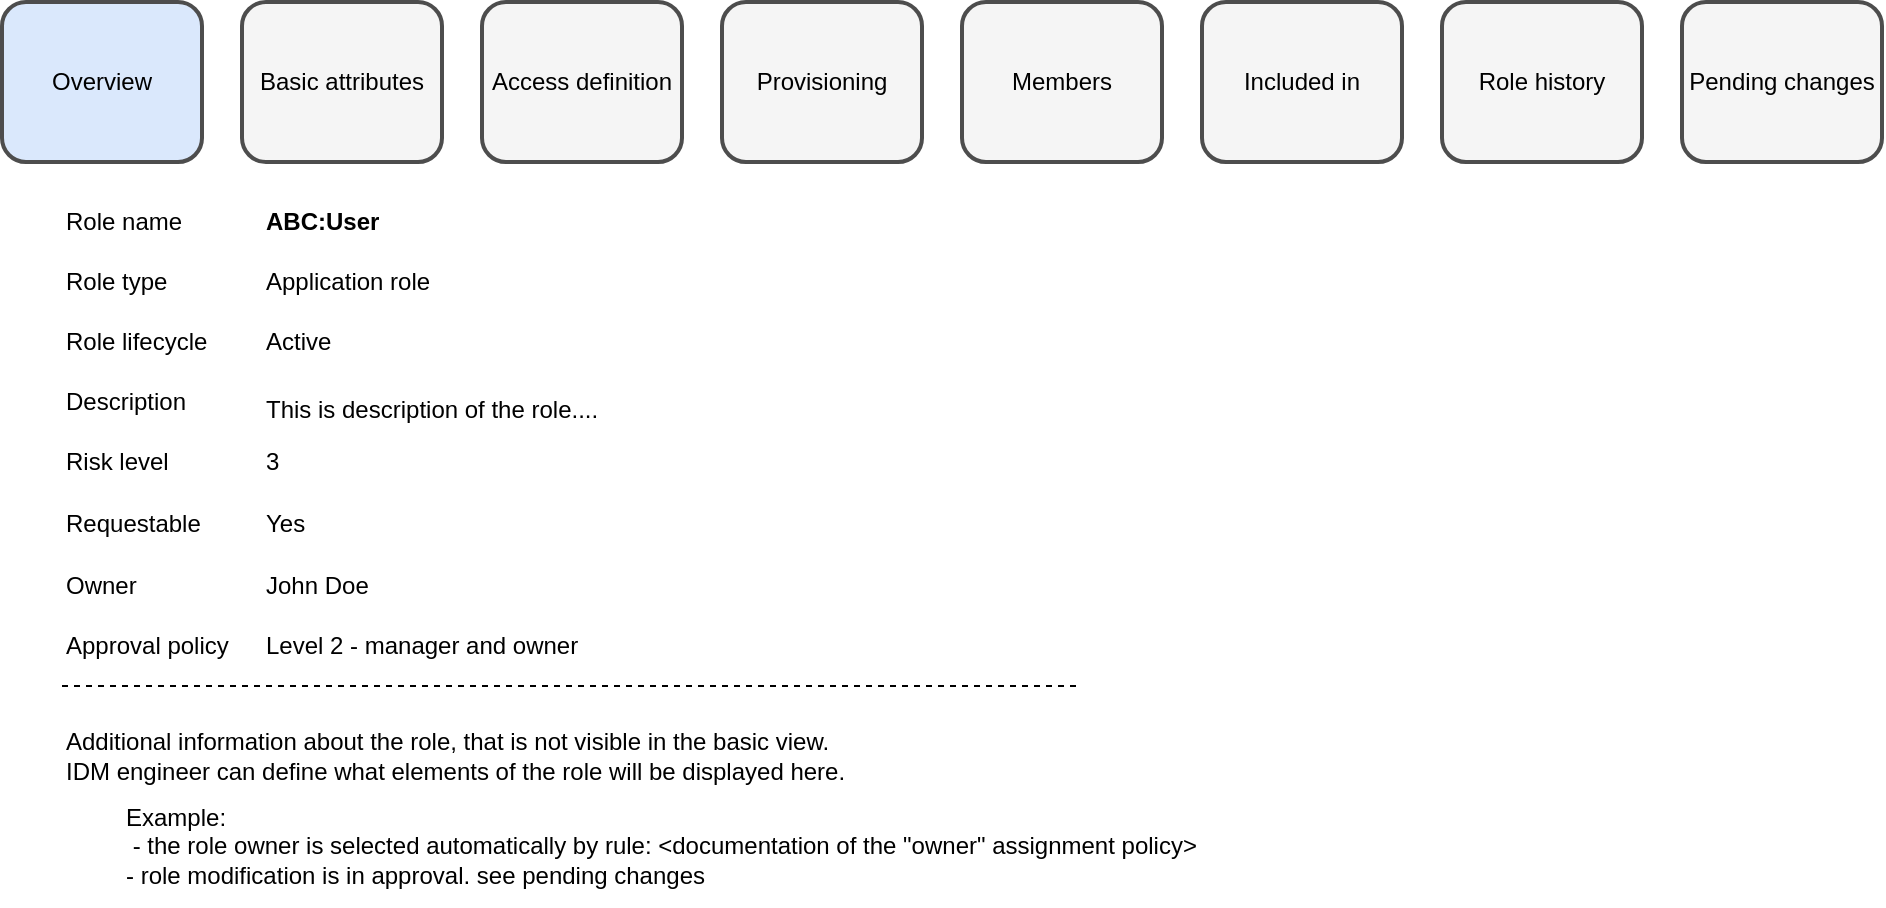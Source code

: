 <mxfile version="22.0.3" type="device" pages="8">
  <diagram id="3A87whFvk-pIjwNuYbik" name="overview">
    <mxGraphModel dx="2058" dy="1180" grid="1" gridSize="10" guides="1" tooltips="1" connect="1" arrows="1" fold="1" page="1" pageScale="1" pageWidth="1169" pageHeight="827" math="0" shadow="0">
      <root>
        <mxCell id="0" />
        <mxCell id="1" parent="0" />
        <mxCell id="1G-eFZSkNAMvVthV0UeM-1" value="Basic attributes" style="rounded=1;whiteSpace=wrap;html=1;strokeWidth=2;fillColor=#F5F5F5;strokeColor=#4D4D4D;" parent="1" vertex="1">
          <mxGeometry x="250" y="110" width="100" height="80" as="geometry" />
        </mxCell>
        <mxCell id="1G-eFZSkNAMvVthV0UeM-2" value="Access definition" style="rounded=1;whiteSpace=wrap;html=1;fillColor=#F5F5F5;strokeColor=#4D4D4D;strokeWidth=2;" parent="1" vertex="1">
          <mxGeometry x="370" y="110" width="100" height="80" as="geometry" />
        </mxCell>
        <mxCell id="1G-eFZSkNAMvVthV0UeM-3" value="Members" style="rounded=1;whiteSpace=wrap;html=1;fillColor=#F5F5F5;strokeColor=#4D4D4D;strokeWidth=2;" parent="1" vertex="1">
          <mxGeometry x="610" y="110" width="100" height="80" as="geometry" />
        </mxCell>
        <mxCell id="1G-eFZSkNAMvVthV0UeM-4" value="Included in" style="rounded=1;whiteSpace=wrap;html=1;fillColor=#F5F5F5;strokeColor=#4D4D4D;strokeWidth=2;" parent="1" vertex="1">
          <mxGeometry x="730" y="110" width="100" height="80" as="geometry" />
        </mxCell>
        <mxCell id="1G-eFZSkNAMvVthV0UeM-5" value="Role history" style="rounded=1;whiteSpace=wrap;html=1;fillColor=#F5F5F5;strokeColor=#4D4D4D;strokeWidth=2;" parent="1" vertex="1">
          <mxGeometry x="850" y="110" width="100" height="80" as="geometry" />
        </mxCell>
        <mxCell id="1G-eFZSkNAMvVthV0UeM-7" value="Role lifecycle" style="text;html=1;strokeColor=none;fillColor=none;align=left;verticalAlign=middle;whiteSpace=wrap;rounded=0;" parent="1" vertex="1">
          <mxGeometry x="160" y="270" width="90" height="20" as="geometry" />
        </mxCell>
        <mxCell id="1G-eFZSkNAMvVthV0UeM-10" value="Role name" style="text;html=1;strokeColor=none;fillColor=none;align=left;verticalAlign=middle;whiteSpace=wrap;rounded=0;" parent="1" vertex="1">
          <mxGeometry x="160" y="210" width="90" height="20" as="geometry" />
        </mxCell>
        <mxCell id="1G-eFZSkNAMvVthV0UeM-12" value="Description" style="text;html=1;strokeColor=none;fillColor=none;align=left;verticalAlign=middle;whiteSpace=wrap;rounded=0;" parent="1" vertex="1">
          <mxGeometry x="160" y="300" width="90" height="20" as="geometry" />
        </mxCell>
        <mxCell id="1G-eFZSkNAMvVthV0UeM-16" value="Owner" style="text;html=1;strokeColor=none;fillColor=none;align=left;verticalAlign=middle;whiteSpace=wrap;rounded=0;" parent="1" vertex="1">
          <mxGeometry x="160" y="392" width="90" height="20" as="geometry" />
        </mxCell>
        <mxCell id="1G-eFZSkNAMvVthV0UeM-17" value="Risk level" style="text;html=1;strokeColor=none;fillColor=none;align=left;verticalAlign=middle;whiteSpace=wrap;rounded=0;" parent="1" vertex="1">
          <mxGeometry x="160" y="330" width="90" height="20" as="geometry" />
        </mxCell>
        <mxCell id="1G-eFZSkNAMvVthV0UeM-19" value="Role type" style="text;html=1;strokeColor=none;fillColor=none;align=left;verticalAlign=middle;whiteSpace=wrap;rounded=0;" parent="1" vertex="1">
          <mxGeometry x="160" y="240" width="60" height="20" as="geometry" />
        </mxCell>
        <mxCell id="1G-eFZSkNAMvVthV0UeM-23" value="Approval policy" style="text;html=1;strokeColor=none;fillColor=none;align=left;verticalAlign=middle;whiteSpace=wrap;rounded=0;" parent="1" vertex="1">
          <mxGeometry x="160" y="422" width="90" height="20" as="geometry" />
        </mxCell>
        <mxCell id="1G-eFZSkNAMvVthV0UeM-25" value="Provisioning" style="rounded=1;whiteSpace=wrap;html=1;fillColor=#F5F5F5;strokeColor=#4D4D4D;strokeWidth=2;" parent="1" vertex="1">
          <mxGeometry x="490" y="110" width="100" height="80" as="geometry" />
        </mxCell>
        <mxCell id="1G-eFZSkNAMvVthV0UeM-26" value="Requestable" style="text;html=1;strokeColor=none;fillColor=none;align=left;verticalAlign=middle;whiteSpace=wrap;rounded=0;" parent="1" vertex="1">
          <mxGeometry x="160" y="361" width="90" height="20" as="geometry" />
        </mxCell>
        <mxCell id="1G-eFZSkNAMvVthV0UeM-33" value="Overview" style="rounded=1;whiteSpace=wrap;html=1;strokeWidth=2;fillColor=#dae8fc;strokeColor=#4D4D4D;" parent="1" vertex="1">
          <mxGeometry x="130" y="110" width="100" height="80" as="geometry" />
        </mxCell>
        <mxCell id="P50KrbP4HmJZUCIHnPDl-1" value="Pending changes" style="rounded=1;whiteSpace=wrap;html=1;fillColor=#F5F5F5;strokeColor=#4D4D4D;strokeWidth=2;" parent="1" vertex="1">
          <mxGeometry x="970" y="110" width="100" height="80" as="geometry" />
        </mxCell>
        <mxCell id="eciPkCi4O2QeqwqkUotK-1" value="Additional information about the role, that is not visible in the basic view.&lt;br&gt;IDM engineer can define what elements of the role will be displayed here." style="text;html=1;strokeColor=none;fillColor=none;align=left;verticalAlign=middle;whiteSpace=wrap;rounded=0;" parent="1" vertex="1">
          <mxGeometry x="160" y="472" width="400" height="30" as="geometry" />
        </mxCell>
        <mxCell id="eciPkCi4O2QeqwqkUotK-2" value="Example:&lt;br&gt;&amp;nbsp;- the role owner is selected automatically by rule: &amp;lt;documentation of the &quot;owner&quot; assignment policy&amp;gt;&lt;br&gt;- role modification is in approval. see pending changes" style="text;html=1;strokeColor=none;fillColor=none;align=left;verticalAlign=middle;whiteSpace=wrap;rounded=0;" parent="1" vertex="1">
          <mxGeometry x="190" y="502" width="580" height="60" as="geometry" />
        </mxCell>
        <mxCell id="3fYDQILZJDud57Zzu992-1" value="" style="endArrow=none;dashed=1;html=1;rounded=0;" parent="1" edge="1">
          <mxGeometry width="50" height="50" relative="1" as="geometry">
            <mxPoint x="160" y="452" as="sourcePoint" />
            <mxPoint x="670" y="452" as="targetPoint" />
          </mxGeometry>
        </mxCell>
        <mxCell id="WzB7jxbugxswglh3kRuK-1" value="ABC:User" style="text;html=1;strokeColor=none;fillColor=none;align=left;verticalAlign=middle;whiteSpace=wrap;rounded=0;fontStyle=1" vertex="1" parent="1">
          <mxGeometry x="260" y="210" width="90" height="20" as="geometry" />
        </mxCell>
        <mxCell id="WzB7jxbugxswglh3kRuK-2" value="Application role" style="text;html=1;strokeColor=none;fillColor=none;align=left;verticalAlign=middle;whiteSpace=wrap;rounded=0;fontStyle=0" vertex="1" parent="1">
          <mxGeometry x="260" y="240" width="120" height="20" as="geometry" />
        </mxCell>
        <mxCell id="WzB7jxbugxswglh3kRuK-3" value="Active" style="text;html=1;strokeColor=none;fillColor=none;align=left;verticalAlign=middle;whiteSpace=wrap;rounded=0;fontStyle=0" vertex="1" parent="1">
          <mxGeometry x="260" y="270" width="120" height="20" as="geometry" />
        </mxCell>
        <mxCell id="WzB7jxbugxswglh3kRuK-4" value="This is description of the role...." style="text;html=1;strokeColor=none;fillColor=none;align=left;verticalAlign=top;whiteSpace=wrap;rounded=0;" vertex="1" parent="1">
          <mxGeometry x="260" y="300" width="400" height="50" as="geometry" />
        </mxCell>
        <mxCell id="WzB7jxbugxswglh3kRuK-5" value="Yes" style="text;html=1;strokeColor=none;fillColor=none;align=left;verticalAlign=middle;whiteSpace=wrap;rounded=0;" vertex="1" parent="1">
          <mxGeometry x="260" y="361" width="90" height="20" as="geometry" />
        </mxCell>
        <mxCell id="WzB7jxbugxswglh3kRuK-6" value="John Doe" style="text;html=1;strokeColor=none;fillColor=none;align=left;verticalAlign=middle;whiteSpace=wrap;rounded=0;" vertex="1" parent="1">
          <mxGeometry x="260" y="392" width="90" height="20" as="geometry" />
        </mxCell>
        <mxCell id="WzB7jxbugxswglh3kRuK-7" value="Level 2 - manager and owner" style="text;html=1;strokeColor=none;fillColor=none;align=left;verticalAlign=middle;whiteSpace=wrap;rounded=0;" vertex="1" parent="1">
          <mxGeometry x="260" y="422" width="220" height="20" as="geometry" />
        </mxCell>
        <mxCell id="WzB7jxbugxswglh3kRuK-9" value="3" style="text;html=1;strokeColor=none;fillColor=none;align=left;verticalAlign=middle;whiteSpace=wrap;rounded=0;" vertex="1" parent="1">
          <mxGeometry x="260" y="330" width="90" height="20" as="geometry" />
        </mxCell>
      </root>
    </mxGraphModel>
  </diagram>
  <diagram name="basic" id="6OC0i7sXF7R7en5TQ4EK">
    <mxGraphModel dx="2058" dy="1180" grid="1" gridSize="10" guides="1" tooltips="1" connect="1" arrows="1" fold="1" page="1" pageScale="1" pageWidth="1169" pageHeight="827" math="0" shadow="0">
      <root>
        <mxCell id="0" />
        <mxCell id="1" parent="0" />
        <mxCell id="aLiUqm1xqDws6lzNXrsL-12" value="Role lifecycle" style="text;html=1;strokeColor=none;fillColor=none;align=left;verticalAlign=middle;whiteSpace=wrap;rounded=0;" parent="1" vertex="1">
          <mxGeometry x="160" y="270" width="90" height="20" as="geometry" />
        </mxCell>
        <mxCell id="aLiUqm1xqDws6lzNXrsL-18" value="Role name" style="text;html=1;strokeColor=none;fillColor=none;align=left;verticalAlign=middle;whiteSpace=wrap;rounded=0;" parent="1" vertex="1">
          <mxGeometry x="160" y="210" width="90" height="20" as="geometry" />
        </mxCell>
        <mxCell id="aLiUqm1xqDws6lzNXrsL-19" value="" style="rounded=0;whiteSpace=wrap;html=1;" parent="1" vertex="1">
          <mxGeometry x="260" y="210" width="400" height="20" as="geometry" />
        </mxCell>
        <mxCell id="aLiUqm1xqDws6lzNXrsL-20" value="Description" style="text;html=1;strokeColor=none;fillColor=none;align=left;verticalAlign=middle;whiteSpace=wrap;rounded=0;" parent="1" vertex="1">
          <mxGeometry x="160" y="300" width="90" height="20" as="geometry" />
        </mxCell>
        <mxCell id="aLiUqm1xqDws6lzNXrsL-21" value="" style="rounded=0;whiteSpace=wrap;html=1;" parent="1" vertex="1">
          <mxGeometry x="260" y="300" width="400" height="50" as="geometry" />
        </mxCell>
        <mxCell id="aLiUqm1xqDws6lzNXrsL-22" value="Environment" style="text;html=1;strokeColor=none;fillColor=none;align=left;verticalAlign=middle;whiteSpace=wrap;rounded=0;fontColor=#C6C6C6;" parent="1" vertex="1">
          <mxGeometry x="160" y="359" width="90" height="20" as="geometry" />
        </mxCell>
        <mxCell id="aLiUqm1xqDws6lzNXrsL-23" value="" style="rounded=0;whiteSpace=wrap;html=1;fontColor=#C6C6C6;strokeColor=#C6C6C6;" parent="1" vertex="1">
          <mxGeometry x="260" y="359" width="400" height="20" as="geometry" />
        </mxCell>
        <mxCell id="aLiUqm1xqDws6lzNXrsL-24" value="Owner" style="text;html=1;strokeColor=none;fillColor=none;align=left;verticalAlign=middle;whiteSpace=wrap;rounded=0;" parent="1" vertex="1">
          <mxGeometry x="160" y="389" width="90" height="20" as="geometry" />
        </mxCell>
        <mxCell id="aLiUqm1xqDws6lzNXrsL-28" value="Risk level" style="text;html=1;strokeColor=none;fillColor=none;align=left;verticalAlign=middle;whiteSpace=wrap;rounded=0;" parent="1" vertex="1">
          <mxGeometry x="160" y="449" width="90" height="20" as="geometry" />
        </mxCell>
        <mxCell id="aLiUqm1xqDws6lzNXrsL-29" value="" style="rounded=0;whiteSpace=wrap;html=1;" parent="1" vertex="1">
          <mxGeometry x="260" y="449" width="400" height="20" as="geometry" />
        </mxCell>
        <mxCell id="aLiUqm1xqDws6lzNXrsL-32" value="Role type" style="text;html=1;strokeColor=none;fillColor=none;align=left;verticalAlign=middle;whiteSpace=wrap;rounded=0;" parent="1" vertex="1">
          <mxGeometry x="160" y="240" width="60" height="20" as="geometry" />
        </mxCell>
        <mxCell id="aLiUqm1xqDws6lzNXrsL-33" value="&lt;font color=&quot;#4d4d4d&quot; style=&quot;font-size: 9px;&quot;&gt;&lt;sub&gt;Role archetype&lt;/sub&gt;&lt;/font&gt;" style="rounded=0;whiteSpace=wrap;html=1;align=left;strokeColor=#E6E6E6;" parent="1" vertex="1">
          <mxGeometry x="260" y="240" width="400" height="20" as="geometry" />
        </mxCell>
        <mxCell id="aLiUqm1xqDws6lzNXrsL-34" value="&lt;font color=&quot;#4d4d4d&quot; style=&quot;font-size: 9px;&quot;&gt;&lt;sub&gt;Lifecycle state&lt;/sub&gt;&lt;/font&gt;" style="rounded=0;whiteSpace=wrap;html=1;align=left;strokeColor=#E6E6E6;" parent="1" vertex="1">
          <mxGeometry x="260" y="270" width="400" height="20" as="geometry" />
        </mxCell>
        <mxCell id="aLiUqm1xqDws6lzNXrsL-40" value="Approval policy" style="text;html=1;strokeColor=none;fillColor=none;align=left;verticalAlign=middle;whiteSpace=wrap;rounded=0;" parent="1" vertex="1">
          <mxGeometry x="160" y="419" width="90" height="20" as="geometry" />
        </mxCell>
        <mxCell id="aLiUqm1xqDws6lzNXrsL-41" value="" style="rounded=0;whiteSpace=wrap;html=1;" parent="1" vertex="1">
          <mxGeometry x="260" y="419" width="400" height="20" as="geometry" />
        </mxCell>
        <mxCell id="SxJc4YhiPrX0EikQRIcs-1" value="Requestable" style="text;html=1;strokeColor=none;fillColor=none;align=left;verticalAlign=middle;whiteSpace=wrap;rounded=0;" parent="1" vertex="1">
          <mxGeometry x="160" y="480" width="90" height="20" as="geometry" />
        </mxCell>
        <mxCell id="SxJc4YhiPrX0EikQRIcs-7" value="" style="group" parent="1" vertex="1" connectable="0">
          <mxGeometry x="260" y="389" width="400" height="20" as="geometry" />
        </mxCell>
        <mxCell id="aLiUqm1xqDws6lzNXrsL-25" value="" style="rounded=0;whiteSpace=wrap;html=1;" parent="SxJc4YhiPrX0EikQRIcs-7" vertex="1">
          <mxGeometry width="400" height="20" as="geometry" />
        </mxCell>
        <mxCell id="SxJc4YhiPrX0EikQRIcs-5" value="" style="triangle;whiteSpace=wrap;html=1;rotation=90;fillColor=#4D4D4D;strokeColor=#4D4D4D;" parent="SxJc4YhiPrX0EikQRIcs-7" vertex="1">
          <mxGeometry x="384.5" y="4" width="9" height="13" as="geometry" />
        </mxCell>
        <mxCell id="SxJc4YhiPrX0EikQRIcs-11" value="" style="group" parent="1" vertex="1" connectable="0">
          <mxGeometry x="260" y="480" width="400" height="20" as="geometry" />
        </mxCell>
        <mxCell id="SxJc4YhiPrX0EikQRIcs-9" value="" style="rounded=0;whiteSpace=wrap;html=1;" parent="SxJc4YhiPrX0EikQRIcs-11" vertex="1">
          <mxGeometry width="400" height="20" as="geometry" />
        </mxCell>
        <mxCell id="SxJc4YhiPrX0EikQRIcs-10" value="" style="triangle;whiteSpace=wrap;html=1;rotation=90;fillColor=#4D4D4D;strokeColor=#4D4D4D;" parent="SxJc4YhiPrX0EikQRIcs-11" vertex="1">
          <mxGeometry x="384.5" y="4" width="9" height="13" as="geometry" />
        </mxCell>
        <mxCell id="675vnASs6G5oi35cF7ge-1" value="Basic attributes" style="rounded=0;whiteSpace=wrap;html=1;strokeWidth=2;fillColor=#D4E1F5;strokeColor=#4D4D4D;" parent="1" vertex="1">
          <mxGeometry x="250" y="110" width="100" height="80" as="geometry" />
        </mxCell>
        <mxCell id="675vnASs6G5oi35cF7ge-2" value="Access definition" style="rounded=0;whiteSpace=wrap;html=1;fillColor=#F5F5F5;strokeColor=#4D4D4D;strokeWidth=2;" parent="1" vertex="1">
          <mxGeometry x="370" y="110" width="100" height="80" as="geometry" />
        </mxCell>
        <mxCell id="675vnASs6G5oi35cF7ge-3" value="Members" style="rounded=0;whiteSpace=wrap;html=1;fillColor=#F5F5F5;strokeColor=#4D4D4D;strokeWidth=2;" parent="1" vertex="1">
          <mxGeometry x="610" y="110" width="100" height="80" as="geometry" />
        </mxCell>
        <mxCell id="675vnASs6G5oi35cF7ge-4" value="Assigned in" style="rounded=0;whiteSpace=wrap;html=1;fillColor=#F5F5F5;strokeColor=#4D4D4D;strokeWidth=2;" parent="1" vertex="1">
          <mxGeometry x="730" y="110" width="100" height="80" as="geometry" />
        </mxCell>
        <mxCell id="675vnASs6G5oi35cF7ge-5" value="Role history" style="rounded=0;whiteSpace=wrap;html=1;fillColor=#F5F5F5;strokeColor=#4D4D4D;strokeWidth=2;" parent="1" vertex="1">
          <mxGeometry x="850" y="110" width="100" height="80" as="geometry" />
        </mxCell>
        <mxCell id="675vnASs6G5oi35cF7ge-6" value="" style="endArrow=none;html=1;rounded=0;exitX=0;exitY=1;exitDx=0;exitDy=0;entryX=0;entryY=0;entryDx=0;entryDy=0;strokeWidth=2;" parent="1" source="675vnASs6G5oi35cF7ge-1" target="675vnASs6G5oi35cF7ge-1" edge="1">
          <mxGeometry width="50" height="50" relative="1" as="geometry">
            <mxPoint x="310" y="60" as="sourcePoint" />
            <mxPoint x="420" y="20" as="targetPoint" />
          </mxGeometry>
        </mxCell>
        <mxCell id="675vnASs6G5oi35cF7ge-7" value="Provisioning" style="rounded=0;whiteSpace=wrap;html=1;fillColor=#F5F5F5;strokeColor=#4D4D4D;strokeWidth=2;" parent="1" vertex="1">
          <mxGeometry x="490" y="110" width="100" height="80" as="geometry" />
        </mxCell>
        <mxCell id="675vnASs6G5oi35cF7ge-8" value="Overview" style="rounded=0;whiteSpace=wrap;html=1;strokeWidth=2;fillColor=#F5F5F5;strokeColor=#4D4D4D;" parent="1" vertex="1">
          <mxGeometry x="130" y="110" width="100" height="80" as="geometry" />
        </mxCell>
        <mxCell id="675vnASs6G5oi35cF7ge-9" value="Pending changes" style="rounded=0;whiteSpace=wrap;html=1;fillColor=#F5F5F5;strokeColor=#4D4D4D;strokeWidth=2;" parent="1" vertex="1">
          <mxGeometry x="970" y="110" width="100" height="80" as="geometry" />
        </mxCell>
      </root>
    </mxGraphModel>
  </diagram>
  <diagram id="5NcrntM6kYwPl-JwA5Nx" name="access-definition">
    <mxGraphModel dx="2058" dy="1180" grid="1" gridSize="10" guides="1" tooltips="1" connect="1" arrows="1" fold="1" page="1" pageScale="1" pageWidth="1169" pageHeight="827" math="0" shadow="0">
      <root>
        <mxCell id="0" />
        <mxCell id="1" parent="0" />
        <mxCell id="RwpUULHC08I6sktSR453-1" value="Basic attributes" style="rounded=0;whiteSpace=wrap;html=1;strokeWidth=2;fillColor=#F5F5F5;strokeColor=#4D4D4D;" parent="1" vertex="1">
          <mxGeometry x="250" y="110" width="100" height="80" as="geometry" />
        </mxCell>
        <mxCell id="RwpUULHC08I6sktSR453-2" value="Access definition" style="rounded=0;whiteSpace=wrap;html=1;fillColor=#D4E1F5;strokeColor=#4D4D4D;strokeWidth=2;" parent="1" vertex="1">
          <mxGeometry x="370" y="110" width="100" height="80" as="geometry" />
        </mxCell>
        <mxCell id="RwpUULHC08I6sktSR453-3" value="Members" style="rounded=0;whiteSpace=wrap;html=1;fillColor=#F5F5F5;strokeColor=#4D4D4D;strokeWidth=2;" parent="1" vertex="1">
          <mxGeometry x="610" y="110" width="100" height="80" as="geometry" />
        </mxCell>
        <mxCell id="RwpUULHC08I6sktSR453-4" value="Assigned in" style="rounded=0;whiteSpace=wrap;html=1;fillColor=#F5F5F5;strokeColor=#4D4D4D;strokeWidth=2;" parent="1" vertex="1">
          <mxGeometry x="730" y="110" width="100" height="80" as="geometry" />
        </mxCell>
        <mxCell id="RwpUULHC08I6sktSR453-5" value="Role history" style="rounded=0;whiteSpace=wrap;html=1;fillColor=#F5F5F5;strokeColor=#4D4D4D;strokeWidth=2;" parent="1" vertex="1">
          <mxGeometry x="850" y="110" width="100" height="80" as="geometry" />
        </mxCell>
        <mxCell id="RwpUULHC08I6sktSR453-6" value="" style="endArrow=none;html=1;rounded=0;exitX=0;exitY=1;exitDx=0;exitDy=0;entryX=0;entryY=0;entryDx=0;entryDy=0;strokeWidth=2;" parent="1" source="RwpUULHC08I6sktSR453-1" target="RwpUULHC08I6sktSR453-1" edge="1">
          <mxGeometry width="50" height="50" relative="1" as="geometry">
            <mxPoint x="310" y="60" as="sourcePoint" />
            <mxPoint x="420" y="20" as="targetPoint" />
          </mxGeometry>
        </mxCell>
        <mxCell id="RwpUULHC08I6sktSR453-7" value="Provisioning" style="rounded=0;whiteSpace=wrap;html=1;fillColor=#F5F5F5;strokeColor=#4D4D4D;strokeWidth=2;" parent="1" vertex="1">
          <mxGeometry x="490" y="110" width="100" height="80" as="geometry" />
        </mxCell>
        <mxCell id="RwpUULHC08I6sktSR453-8" value="Overview" style="rounded=0;whiteSpace=wrap;html=1;strokeWidth=2;fillColor=#F5F5F5;strokeColor=#4D4D4D;" parent="1" vertex="1">
          <mxGeometry x="130" y="110" width="100" height="80" as="geometry" />
        </mxCell>
        <mxCell id="RwpUULHC08I6sktSR453-9" value="Pending changes" style="rounded=0;whiteSpace=wrap;html=1;fillColor=#F5F5F5;strokeColor=#4D4D4D;strokeWidth=2;" parent="1" vertex="1">
          <mxGeometry x="970" y="110" width="100" height="80" as="geometry" />
        </mxCell>
      </root>
    </mxGraphModel>
  </diagram>
  <diagram id="JSM2O8C8AMMXaxiMn6yI" name="provisioning">
    <mxGraphModel dx="1659" dy="957" grid="1" gridSize="10" guides="1" tooltips="1" connect="1" arrows="1" fold="1" page="1" pageScale="1" pageWidth="1169" pageHeight="827" math="0" shadow="0">
      <root>
        <mxCell id="0" />
        <mxCell id="1" parent="0" />
        <mxCell id="OPdDVUqIqTezUAEAC0Pu-1" value="Basic attributes" style="rounded=0;whiteSpace=wrap;html=1;strokeWidth=2;fillColor=#F5F5F5;strokeColor=#4D4D4D;" vertex="1" parent="1">
          <mxGeometry x="250" y="110" width="100" height="80" as="geometry" />
        </mxCell>
        <mxCell id="OPdDVUqIqTezUAEAC0Pu-2" value="Access definition" style="rounded=0;whiteSpace=wrap;html=1;fillColor=#F5F5F5;strokeColor=#4D4D4D;strokeWidth=2;" vertex="1" parent="1">
          <mxGeometry x="370" y="110" width="100" height="80" as="geometry" />
        </mxCell>
        <mxCell id="OPdDVUqIqTezUAEAC0Pu-3" value="Members" style="rounded=0;whiteSpace=wrap;html=1;fillColor=#F5F5F5;strokeColor=#4D4D4D;strokeWidth=2;" vertex="1" parent="1">
          <mxGeometry x="610" y="110" width="100" height="80" as="geometry" />
        </mxCell>
        <mxCell id="OPdDVUqIqTezUAEAC0Pu-4" value="Assigned in" style="rounded=0;whiteSpace=wrap;html=1;fillColor=#F5F5F5;strokeColor=#4D4D4D;strokeWidth=2;" vertex="1" parent="1">
          <mxGeometry x="730" y="110" width="100" height="80" as="geometry" />
        </mxCell>
        <mxCell id="OPdDVUqIqTezUAEAC0Pu-5" value="Role history" style="rounded=0;whiteSpace=wrap;html=1;fillColor=#F5F5F5;strokeColor=#4D4D4D;strokeWidth=2;" vertex="1" parent="1">
          <mxGeometry x="850" y="110" width="100" height="80" as="geometry" />
        </mxCell>
        <mxCell id="OPdDVUqIqTezUAEAC0Pu-6" value="" style="endArrow=none;html=1;rounded=0;exitX=0;exitY=1;exitDx=0;exitDy=0;entryX=0;entryY=0;entryDx=0;entryDy=0;strokeWidth=2;" edge="1" parent="1" source="OPdDVUqIqTezUAEAC0Pu-1" target="OPdDVUqIqTezUAEAC0Pu-1">
          <mxGeometry width="50" height="50" relative="1" as="geometry">
            <mxPoint x="310" y="60" as="sourcePoint" />
            <mxPoint x="420" y="20" as="targetPoint" />
          </mxGeometry>
        </mxCell>
        <mxCell id="OPdDVUqIqTezUAEAC0Pu-7" value="Provisioning" style="rounded=0;whiteSpace=wrap;html=1;fillColor=#D4E1F5;strokeColor=#4D4D4D;strokeWidth=2;" vertex="1" parent="1">
          <mxGeometry x="490" y="110" width="100" height="80" as="geometry" />
        </mxCell>
        <mxCell id="OPdDVUqIqTezUAEAC0Pu-8" value="Overview" style="rounded=0;whiteSpace=wrap;html=1;strokeWidth=2;fillColor=#F5F5F5;strokeColor=#4D4D4D;" vertex="1" parent="1">
          <mxGeometry x="130" y="110" width="100" height="80" as="geometry" />
        </mxCell>
        <mxCell id="OPdDVUqIqTezUAEAC0Pu-9" value="Pending changes" style="rounded=0;whiteSpace=wrap;html=1;fillColor=#F5F5F5;strokeColor=#4D4D4D;strokeWidth=2;" vertex="1" parent="1">
          <mxGeometry x="970" y="110" width="100" height="80" as="geometry" />
        </mxCell>
      </root>
    </mxGraphModel>
  </diagram>
  <diagram id="s2mof7T__HCFlaoSI8t7" name="members">
    <mxGraphModel dx="1659" dy="957" grid="1" gridSize="10" guides="1" tooltips="1" connect="1" arrows="1" fold="1" page="1" pageScale="1" pageWidth="1169" pageHeight="827" math="0" shadow="0">
      <root>
        <mxCell id="0" />
        <mxCell id="1" parent="0" />
        <mxCell id="VvR9muJ7wtSGbmGnADt1-2" value="&amp;nbsp; &amp;lt;name&amp;gt;&amp;nbsp; &amp;nbsp; &amp;nbsp; &amp;lt;object archetype&amp;gt;&amp;nbsp; &amp;nbsp; &amp;nbsp; &amp;nbsp; &amp;nbsp; &amp;nbsp;&amp;lt;some assignment details - if relevant, relation&amp;gt;" style="rounded=0;whiteSpace=wrap;html=1;strokeColor=#4D4D4D;align=left;" vertex="1" parent="1">
          <mxGeometry x="160" y="280" width="580" height="20" as="geometry" />
        </mxCell>
        <mxCell id="VvR9muJ7wtSGbmGnADt1-3" value="&amp;nbsp; &amp;lt;name&amp;gt;&amp;nbsp; &amp;nbsp; &amp;nbsp; &amp;lt;object archetype&amp;gt;&amp;nbsp; &amp;nbsp; &amp;nbsp; &amp;nbsp; &amp;nbsp; &amp;nbsp;&amp;lt;indirect - via business role XYZ&amp;gt;" style="rounded=0;whiteSpace=wrap;html=1;strokeColor=#4D4D4D;align=left;" vertex="1" parent="1">
          <mxGeometry x="160" y="300" width="580" height="20" as="geometry" />
        </mxCell>
        <mxCell id="VvR9muJ7wtSGbmGnADt1-4" value="" style="rounded=0;whiteSpace=wrap;html=1;strokeColor=#4D4D4D;" vertex="1" parent="1">
          <mxGeometry x="160" y="320" width="580" height="20" as="geometry" />
        </mxCell>
        <mxCell id="VvR9muJ7wtSGbmGnADt1-5" value="" style="rounded=0;whiteSpace=wrap;html=1;strokeColor=#4D4D4D;" vertex="1" parent="1">
          <mxGeometry x="160" y="340" width="580" height="20" as="geometry" />
        </mxCell>
        <mxCell id="VvR9muJ7wtSGbmGnADt1-6" value="" style="rounded=0;whiteSpace=wrap;html=1;strokeColor=#4D4D4D;" vertex="1" parent="1">
          <mxGeometry x="160" y="360" width="580" height="20" as="geometry" />
        </mxCell>
        <mxCell id="VvR9muJ7wtSGbmGnADt1-7" value="" style="rounded=0;whiteSpace=wrap;html=1;strokeColor=#4D4D4D;" vertex="1" parent="1">
          <mxGeometry x="160" y="380" width="580" height="20" as="geometry" />
        </mxCell>
        <mxCell id="VvR9muJ7wtSGbmGnADt1-8" value="" style="rounded=0;whiteSpace=wrap;html=1;strokeColor=#4D4D4D;" vertex="1" parent="1">
          <mxGeometry x="160" y="400" width="580" height="20" as="geometry" />
        </mxCell>
        <mxCell id="VvR9muJ7wtSGbmGnADt1-9" value="" style="rounded=0;whiteSpace=wrap;html=1;strokeColor=#4D4D4D;" vertex="1" parent="1">
          <mxGeometry x="160" y="420" width="580" height="20" as="geometry" />
        </mxCell>
        <mxCell id="VvR9muJ7wtSGbmGnADt1-13" value="&amp;nbsp; &lt;b&gt;Name&lt;/b&gt;&amp;nbsp; &amp;nbsp; &amp;nbsp; &amp;nbsp; &amp;nbsp; &lt;b&gt;Archetype&amp;nbsp; &amp;nbsp; &amp;nbsp; &amp;nbsp; &amp;nbsp; &amp;nbsp; &amp;nbsp; &amp;nbsp; &amp;nbsp; &amp;nbsp; &amp;nbsp; &amp;nbsp;Details&lt;/b&gt;" style="rounded=0;whiteSpace=wrap;html=1;strokeColor=#4D4D4D;align=left;fillColor=#E6E6E6;" vertex="1" parent="1">
          <mxGeometry x="160" y="250" width="580" height="20" as="geometry" />
        </mxCell>
        <mxCell id="f1WM8UxXaKFcT8Bp5Qtk-4" value="&amp;nbsp;Show indirect members" style="dashed=0;labelPosition=right;align=left;shape=mxgraph.gmdl.checkbox;strokeColor=#666666;fillColor=none;strokeWidth=2;sketch=0;html=1;" vertex="1" parent="1">
          <mxGeometry x="680" y="217" width="16" height="16" as="geometry" />
        </mxCell>
        <mxCell id="EmLMDqY3GkQbW_Y0TsN9-1" value="Basic attributes" style="rounded=0;whiteSpace=wrap;html=1;strokeWidth=2;fillColor=#F5F5F5;strokeColor=#4D4D4D;" vertex="1" parent="1">
          <mxGeometry x="250" y="110" width="100" height="80" as="geometry" />
        </mxCell>
        <mxCell id="EmLMDqY3GkQbW_Y0TsN9-2" value="Access definition" style="rounded=0;whiteSpace=wrap;html=1;fillColor=#F5F5F5;strokeColor=#4D4D4D;strokeWidth=2;" vertex="1" parent="1">
          <mxGeometry x="370" y="110" width="100" height="80" as="geometry" />
        </mxCell>
        <mxCell id="EmLMDqY3GkQbW_Y0TsN9-3" value="Members" style="rounded=0;whiteSpace=wrap;html=1;fillColor=#D4E1F5;strokeColor=#4D4D4D;strokeWidth=2;" vertex="1" parent="1">
          <mxGeometry x="610" y="110" width="100" height="80" as="geometry" />
        </mxCell>
        <mxCell id="EmLMDqY3GkQbW_Y0TsN9-4" value="Assigned in" style="rounded=0;whiteSpace=wrap;html=1;fillColor=#F5F5F5;strokeColor=#4D4D4D;strokeWidth=2;" vertex="1" parent="1">
          <mxGeometry x="730" y="110" width="100" height="80" as="geometry" />
        </mxCell>
        <mxCell id="EmLMDqY3GkQbW_Y0TsN9-5" value="Role history" style="rounded=0;whiteSpace=wrap;html=1;fillColor=#F5F5F5;strokeColor=#4D4D4D;strokeWidth=2;" vertex="1" parent="1">
          <mxGeometry x="850" y="110" width="100" height="80" as="geometry" />
        </mxCell>
        <mxCell id="EmLMDqY3GkQbW_Y0TsN9-6" value="" style="endArrow=none;html=1;rounded=0;exitX=0;exitY=1;exitDx=0;exitDy=0;entryX=0;entryY=0;entryDx=0;entryDy=0;strokeWidth=2;" edge="1" parent="1" source="EmLMDqY3GkQbW_Y0TsN9-1" target="EmLMDqY3GkQbW_Y0TsN9-1">
          <mxGeometry width="50" height="50" relative="1" as="geometry">
            <mxPoint x="310" y="60" as="sourcePoint" />
            <mxPoint x="420" y="20" as="targetPoint" />
          </mxGeometry>
        </mxCell>
        <mxCell id="EmLMDqY3GkQbW_Y0TsN9-7" value="Provisioning" style="rounded=0;whiteSpace=wrap;html=1;fillColor=#F5F5F5;strokeColor=#4D4D4D;strokeWidth=2;" vertex="1" parent="1">
          <mxGeometry x="490" y="110" width="100" height="80" as="geometry" />
        </mxCell>
        <mxCell id="EmLMDqY3GkQbW_Y0TsN9-8" value="Overview" style="rounded=0;whiteSpace=wrap;html=1;strokeWidth=2;fillColor=#F5F5F5;strokeColor=#4D4D4D;" vertex="1" parent="1">
          <mxGeometry x="130" y="110" width="100" height="80" as="geometry" />
        </mxCell>
        <mxCell id="EmLMDqY3GkQbW_Y0TsN9-9" value="Pending changes" style="rounded=0;whiteSpace=wrap;html=1;fillColor=#F5F5F5;strokeColor=#4D4D4D;strokeWidth=2;" vertex="1" parent="1">
          <mxGeometry x="970" y="110" width="100" height="80" as="geometry" />
        </mxCell>
      </root>
    </mxGraphModel>
  </diagram>
  <diagram id="leiifyWtwlfsTiSBgW7Y" name="assigned-in">
    <mxGraphModel dx="1659" dy="957" grid="1" gridSize="10" guides="1" tooltips="1" connect="1" arrows="1" fold="1" page="1" pageScale="1" pageWidth="1169" pageHeight="827" math="0" shadow="0">
      <root>
        <mxCell id="0" />
        <mxCell id="1" parent="0" />
        <mxCell id="teErtcYoVNxu3d3Bdi9I-1" value="&amp;nbsp; &amp;lt;name&amp;gt;&amp;nbsp; &amp;nbsp; &amp;nbsp; &amp;lt;object archetype&amp;gt;&amp;nbsp; &amp;nbsp; &amp;nbsp; &amp;nbsp; &amp;nbsp; &amp;nbsp;&amp;lt;some details - if relevant&amp;gt;" style="rounded=0;whiteSpace=wrap;html=1;strokeColor=#4D4D4D;align=left;" vertex="1" parent="1">
          <mxGeometry x="160" y="280" width="580" height="20" as="geometry" />
        </mxCell>
        <mxCell id="teErtcYoVNxu3d3Bdi9I-2" value="" style="rounded=0;whiteSpace=wrap;html=1;strokeColor=#4D4D4D;" vertex="1" parent="1">
          <mxGeometry x="160" y="300" width="580" height="20" as="geometry" />
        </mxCell>
        <mxCell id="teErtcYoVNxu3d3Bdi9I-3" value="" style="rounded=0;whiteSpace=wrap;html=1;strokeColor=#4D4D4D;" vertex="1" parent="1">
          <mxGeometry x="160" y="320" width="580" height="20" as="geometry" />
        </mxCell>
        <mxCell id="teErtcYoVNxu3d3Bdi9I-4" value="" style="rounded=0;whiteSpace=wrap;html=1;strokeColor=#4D4D4D;" vertex="1" parent="1">
          <mxGeometry x="160" y="340" width="580" height="20" as="geometry" />
        </mxCell>
        <mxCell id="teErtcYoVNxu3d3Bdi9I-5" value="" style="rounded=0;whiteSpace=wrap;html=1;strokeColor=#4D4D4D;" vertex="1" parent="1">
          <mxGeometry x="160" y="360" width="580" height="20" as="geometry" />
        </mxCell>
        <mxCell id="teErtcYoVNxu3d3Bdi9I-6" value="" style="rounded=0;whiteSpace=wrap;html=1;strokeColor=#4D4D4D;" vertex="1" parent="1">
          <mxGeometry x="160" y="380" width="580" height="20" as="geometry" />
        </mxCell>
        <mxCell id="teErtcYoVNxu3d3Bdi9I-7" value="" style="rounded=0;whiteSpace=wrap;html=1;strokeColor=#4D4D4D;" vertex="1" parent="1">
          <mxGeometry x="160" y="400" width="580" height="20" as="geometry" />
        </mxCell>
        <mxCell id="teErtcYoVNxu3d3Bdi9I-8" value="" style="rounded=0;whiteSpace=wrap;html=1;strokeColor=#4D4D4D;" vertex="1" parent="1">
          <mxGeometry x="160" y="420" width="580" height="20" as="geometry" />
        </mxCell>
        <mxCell id="teErtcYoVNxu3d3Bdi9I-9" value="&amp;nbsp; &lt;b&gt;Name&lt;/b&gt;&amp;nbsp; &amp;nbsp; &amp;nbsp; &amp;nbsp; &amp;nbsp; &lt;b&gt;Archetype&amp;nbsp; &amp;nbsp; &amp;nbsp; &amp;nbsp; &amp;nbsp; &amp;nbsp; &amp;nbsp; &amp;nbsp; &amp;nbsp; &amp;nbsp; &amp;nbsp; &amp;nbsp;Details&lt;/b&gt;" style="rounded=0;whiteSpace=wrap;html=1;strokeColor=#4D4D4D;align=left;fillColor=#E6E6E6;" vertex="1" parent="1">
          <mxGeometry x="160" y="250" width="580" height="20" as="geometry" />
        </mxCell>
        <mxCell id="teErtcYoVNxu3d3Bdi9I-10" value="Roles" style="rounded=1;whiteSpace=wrap;html=1;" vertex="1" parent="1">
          <mxGeometry x="320" y="210" width="80" height="20" as="geometry" />
        </mxCell>
        <mxCell id="teErtcYoVNxu3d3Bdi9I-11" value="ORGs" style="rounded=1;whiteSpace=wrap;html=1;" vertex="1" parent="1">
          <mxGeometry x="420" y="210" width="80" height="20" as="geometry" />
        </mxCell>
        <mxCell id="teErtcYoVNxu3d3Bdi9I-12" value="Services" style="rounded=1;whiteSpace=wrap;html=1;" vertex="1" parent="1">
          <mxGeometry x="520" y="210" width="80" height="20" as="geometry" />
        </mxCell>
        <mxCell id="V4Y0_hKAOWsCurAbNNER-1" value="Basic attributes" style="rounded=0;whiteSpace=wrap;html=1;strokeWidth=2;fillColor=#F5F5F5;strokeColor=#4D4D4D;" vertex="1" parent="1">
          <mxGeometry x="250" y="110" width="100" height="80" as="geometry" />
        </mxCell>
        <mxCell id="V4Y0_hKAOWsCurAbNNER-2" value="Access definition" style="rounded=0;whiteSpace=wrap;html=1;fillColor=#F5F5F5;strokeColor=#4D4D4D;strokeWidth=2;" vertex="1" parent="1">
          <mxGeometry x="370" y="110" width="100" height="80" as="geometry" />
        </mxCell>
        <mxCell id="V4Y0_hKAOWsCurAbNNER-3" value="Members" style="rounded=0;whiteSpace=wrap;html=1;fillColor=#F5F5F5;strokeColor=#4D4D4D;strokeWidth=2;" vertex="1" parent="1">
          <mxGeometry x="610" y="110" width="100" height="80" as="geometry" />
        </mxCell>
        <mxCell id="V4Y0_hKAOWsCurAbNNER-4" value="Assigned in" style="rounded=0;whiteSpace=wrap;html=1;fillColor=#D4E1F5;strokeColor=#4D4D4D;strokeWidth=2;" vertex="1" parent="1">
          <mxGeometry x="730" y="110" width="100" height="80" as="geometry" />
        </mxCell>
        <mxCell id="V4Y0_hKAOWsCurAbNNER-5" value="Role history" style="rounded=0;whiteSpace=wrap;html=1;fillColor=#F5F5F5;strokeColor=#4D4D4D;strokeWidth=2;" vertex="1" parent="1">
          <mxGeometry x="850" y="110" width="100" height="80" as="geometry" />
        </mxCell>
        <mxCell id="V4Y0_hKAOWsCurAbNNER-6" value="" style="endArrow=none;html=1;rounded=0;exitX=0;exitY=1;exitDx=0;exitDy=0;entryX=0;entryY=0;entryDx=0;entryDy=0;strokeWidth=2;" edge="1" parent="1" source="V4Y0_hKAOWsCurAbNNER-1" target="V4Y0_hKAOWsCurAbNNER-1">
          <mxGeometry width="50" height="50" relative="1" as="geometry">
            <mxPoint x="310" y="60" as="sourcePoint" />
            <mxPoint x="420" y="20" as="targetPoint" />
          </mxGeometry>
        </mxCell>
        <mxCell id="V4Y0_hKAOWsCurAbNNER-7" value="Provisioning" style="rounded=0;whiteSpace=wrap;html=1;fillColor=#F5F5F5;strokeColor=#4D4D4D;strokeWidth=2;" vertex="1" parent="1">
          <mxGeometry x="490" y="110" width="100" height="80" as="geometry" />
        </mxCell>
        <mxCell id="V4Y0_hKAOWsCurAbNNER-8" value="Overview" style="rounded=0;whiteSpace=wrap;html=1;strokeWidth=2;fillColor=#F5F5F5;strokeColor=#4D4D4D;" vertex="1" parent="1">
          <mxGeometry x="130" y="110" width="100" height="80" as="geometry" />
        </mxCell>
        <mxCell id="V4Y0_hKAOWsCurAbNNER-9" value="Pending changes" style="rounded=0;whiteSpace=wrap;html=1;fillColor=#F5F5F5;strokeColor=#4D4D4D;strokeWidth=2;" vertex="1" parent="1">
          <mxGeometry x="970" y="110" width="100" height="80" as="geometry" />
        </mxCell>
      </root>
    </mxGraphModel>
  </diagram>
  <diagram id="zT7Xrl8V1M0wnKvTU67p" name="role-history">
    <mxGraphModel dx="1659" dy="957" grid="1" gridSize="10" guides="1" tooltips="1" connect="1" arrows="1" fold="1" page="1" pageScale="1" pageWidth="1169" pageHeight="827" math="0" shadow="0">
      <root>
        <mxCell id="0" />
        <mxCell id="1" parent="0" />
        <mxCell id="FnzbMgE23DQKNhxJHJuP-3" value="Audit deltas display (business view).&amp;nbsp;&lt;br&gt;Not displaying members modifications." style="rounded=0;whiteSpace=wrap;html=1;" vertex="1" parent="1">
          <mxGeometry x="160" y="280" width="490" height="140" as="geometry" />
        </mxCell>
        <mxCell id="rFOPR4jEu-n4yMi2oOr3-1" value="Basic attributes" style="rounded=0;whiteSpace=wrap;html=1;strokeWidth=2;fillColor=#F5F5F5;strokeColor=#4D4D4D;" vertex="1" parent="1">
          <mxGeometry x="250" y="110" width="100" height="80" as="geometry" />
        </mxCell>
        <mxCell id="rFOPR4jEu-n4yMi2oOr3-2" value="Access definition" style="rounded=0;whiteSpace=wrap;html=1;fillColor=#F5F5F5;strokeColor=#4D4D4D;strokeWidth=2;" vertex="1" parent="1">
          <mxGeometry x="370" y="110" width="100" height="80" as="geometry" />
        </mxCell>
        <mxCell id="rFOPR4jEu-n4yMi2oOr3-3" value="Members" style="rounded=0;whiteSpace=wrap;html=1;fillColor=#F5F5F5;strokeColor=#4D4D4D;strokeWidth=2;" vertex="1" parent="1">
          <mxGeometry x="610" y="110" width="100" height="80" as="geometry" />
        </mxCell>
        <mxCell id="rFOPR4jEu-n4yMi2oOr3-4" value="Assigned in" style="rounded=0;whiteSpace=wrap;html=1;fillColor=#F5F5F5;strokeColor=#4D4D4D;strokeWidth=2;" vertex="1" parent="1">
          <mxGeometry x="730" y="110" width="100" height="80" as="geometry" />
        </mxCell>
        <mxCell id="rFOPR4jEu-n4yMi2oOr3-5" value="Role history" style="rounded=0;whiteSpace=wrap;html=1;fillColor=#D4E1F5;strokeColor=#4D4D4D;strokeWidth=2;" vertex="1" parent="1">
          <mxGeometry x="850" y="110" width="100" height="80" as="geometry" />
        </mxCell>
        <mxCell id="rFOPR4jEu-n4yMi2oOr3-6" value="" style="endArrow=none;html=1;rounded=0;exitX=0;exitY=1;exitDx=0;exitDy=0;entryX=0;entryY=0;entryDx=0;entryDy=0;strokeWidth=2;" edge="1" parent="1" source="rFOPR4jEu-n4yMi2oOr3-1" target="rFOPR4jEu-n4yMi2oOr3-1">
          <mxGeometry width="50" height="50" relative="1" as="geometry">
            <mxPoint x="310" y="60" as="sourcePoint" />
            <mxPoint x="420" y="20" as="targetPoint" />
          </mxGeometry>
        </mxCell>
        <mxCell id="rFOPR4jEu-n4yMi2oOr3-7" value="Provisioning" style="rounded=0;whiteSpace=wrap;html=1;fillColor=#F5F5F5;strokeColor=#4D4D4D;strokeWidth=2;" vertex="1" parent="1">
          <mxGeometry x="490" y="110" width="100" height="80" as="geometry" />
        </mxCell>
        <mxCell id="rFOPR4jEu-n4yMi2oOr3-8" value="Overview" style="rounded=0;whiteSpace=wrap;html=1;strokeWidth=2;fillColor=#F5F5F5;strokeColor=#4D4D4D;" vertex="1" parent="1">
          <mxGeometry x="130" y="110" width="100" height="80" as="geometry" />
        </mxCell>
        <mxCell id="rFOPR4jEu-n4yMi2oOr3-9" value="Pending changes" style="rounded=0;whiteSpace=wrap;html=1;fillColor=#F5F5F5;strokeColor=#4D4D4D;strokeWidth=2;" vertex="1" parent="1">
          <mxGeometry x="970" y="110" width="100" height="80" as="geometry" />
        </mxCell>
        <mxCell id="J9H3NsN-jdkuBH51eTLE-1" value="Role modifications" style="text;html=1;strokeColor=none;fillColor=none;align=center;verticalAlign=middle;whiteSpace=wrap;rounded=0;" vertex="1" parent="1">
          <mxGeometry x="140" y="250" width="130" height="20" as="geometry" />
        </mxCell>
        <mxCell id="J9H3NsN-jdkuBH51eTLE-2" value="Role approval history" style="text;html=1;strokeColor=none;fillColor=none;align=center;verticalAlign=middle;whiteSpace=wrap;rounded=0;" vertex="1" parent="1">
          <mxGeometry x="140" y="440" width="130" height="20" as="geometry" />
        </mxCell>
        <mxCell id="J9H3NsN-jdkuBH51eTLE-3" value="History od cases related to approval of changes of the role. Here also modification of governance users." style="rounded=0;whiteSpace=wrap;html=1;" vertex="1" parent="1">
          <mxGeometry x="160" y="470" width="490" height="140" as="geometry" />
        </mxCell>
      </root>
    </mxGraphModel>
  </diagram>
  <diagram id="Lxs1k3YhjEhpeK2rrv-t" name="pending-changes">
    <mxGraphModel dx="2074" dy="1196" grid="1" gridSize="10" guides="1" tooltips="1" connect="1" arrows="1" fold="1" page="1" pageScale="1" pageWidth="1169" pageHeight="827" math="0" shadow="0">
      <root>
        <mxCell id="0" />
        <mxCell id="1" parent="0" />
        <mxCell id="e5ycstSv9kmgy_4sM8i_-1" value="Basic attributes" style="rounded=0;whiteSpace=wrap;html=1;strokeWidth=2;fillColor=#F5F5F5;strokeColor=#4D4D4D;" vertex="1" parent="1">
          <mxGeometry x="250" y="110" width="100" height="80" as="geometry" />
        </mxCell>
        <mxCell id="e5ycstSv9kmgy_4sM8i_-2" value="Access definition" style="rounded=0;whiteSpace=wrap;html=1;fillColor=#F5F5F5;strokeColor=#4D4D4D;strokeWidth=2;" vertex="1" parent="1">
          <mxGeometry x="370" y="110" width="100" height="80" as="geometry" />
        </mxCell>
        <mxCell id="e5ycstSv9kmgy_4sM8i_-3" value="Members" style="rounded=0;whiteSpace=wrap;html=1;fillColor=#F5F5F5;strokeColor=#4D4D4D;strokeWidth=2;" vertex="1" parent="1">
          <mxGeometry x="610" y="110" width="100" height="80" as="geometry" />
        </mxCell>
        <mxCell id="e5ycstSv9kmgy_4sM8i_-4" value="Assigned in" style="rounded=0;whiteSpace=wrap;html=1;fillColor=#F5F5F5;strokeColor=#4D4D4D;strokeWidth=2;" vertex="1" parent="1">
          <mxGeometry x="730" y="110" width="100" height="80" as="geometry" />
        </mxCell>
        <mxCell id="e5ycstSv9kmgy_4sM8i_-5" value="Role history" style="rounded=0;whiteSpace=wrap;html=1;fillColor=#F5F5F5;strokeColor=#4D4D4D;strokeWidth=2;" vertex="1" parent="1">
          <mxGeometry x="850" y="110" width="100" height="80" as="geometry" />
        </mxCell>
        <mxCell id="e5ycstSv9kmgy_4sM8i_-6" value="" style="endArrow=none;html=1;rounded=0;exitX=0;exitY=1;exitDx=0;exitDy=0;entryX=0;entryY=0;entryDx=0;entryDy=0;strokeWidth=2;" edge="1" parent="1" source="e5ycstSv9kmgy_4sM8i_-1" target="e5ycstSv9kmgy_4sM8i_-1">
          <mxGeometry width="50" height="50" relative="1" as="geometry">
            <mxPoint x="310" y="60" as="sourcePoint" />
            <mxPoint x="420" y="20" as="targetPoint" />
          </mxGeometry>
        </mxCell>
        <mxCell id="e5ycstSv9kmgy_4sM8i_-7" value="Provisioning" style="rounded=0;whiteSpace=wrap;html=1;fillColor=#F5F5F5;strokeColor=#4D4D4D;strokeWidth=2;" vertex="1" parent="1">
          <mxGeometry x="490" y="110" width="100" height="80" as="geometry" />
        </mxCell>
        <mxCell id="e5ycstSv9kmgy_4sM8i_-8" value="Overview" style="rounded=0;whiteSpace=wrap;html=1;strokeWidth=2;fillColor=#F5F5F5;strokeColor=#4D4D4D;" vertex="1" parent="1">
          <mxGeometry x="130" y="110" width="100" height="80" as="geometry" />
        </mxCell>
        <mxCell id="e5ycstSv9kmgy_4sM8i_-9" value="Pending changes" style="rounded=0;whiteSpace=wrap;html=1;fillColor=#D4E1F5;strokeColor=#4D4D4D;strokeWidth=2;" vertex="1" parent="1">
          <mxGeometry x="970" y="110" width="100" height="80" as="geometry" />
        </mxCell>
      </root>
    </mxGraphModel>
  </diagram>
</mxfile>
